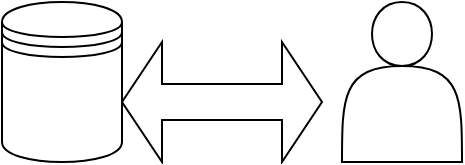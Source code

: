 <mxfile>
    <diagram id="HpuVXl9XwEqc1c7xXTeF" name="Page-1">
        <mxGraphModel dx="436" dy="778" grid="1" gridSize="10" guides="1" tooltips="1" connect="1" arrows="1" fold="1" page="1" pageScale="1" pageWidth="850" pageHeight="1100" background="none" math="0" shadow="0">
            <root>
                <mxCell id="0"/>
                <mxCell id="1" parent="0"/>
                <mxCell id="5" value="" style="shape=datastore;whiteSpace=wrap;html=1;" vertex="1" parent="1">
                    <mxGeometry x="10" y="340" width="60" height="80" as="geometry"/>
                </mxCell>
                <mxCell id="7" value="" style="shape=doubleArrow;whiteSpace=wrap;html=1;" vertex="1" parent="1">
                    <mxGeometry x="70" y="360" width="100" height="60" as="geometry"/>
                </mxCell>
                <mxCell id="8" value="" style="shape=actor;whiteSpace=wrap;html=1;" vertex="1" parent="1">
                    <mxGeometry x="180" y="340" width="60" height="80" as="geometry"/>
                </mxCell>
            </root>
        </mxGraphModel>
    </diagram>
</mxfile>